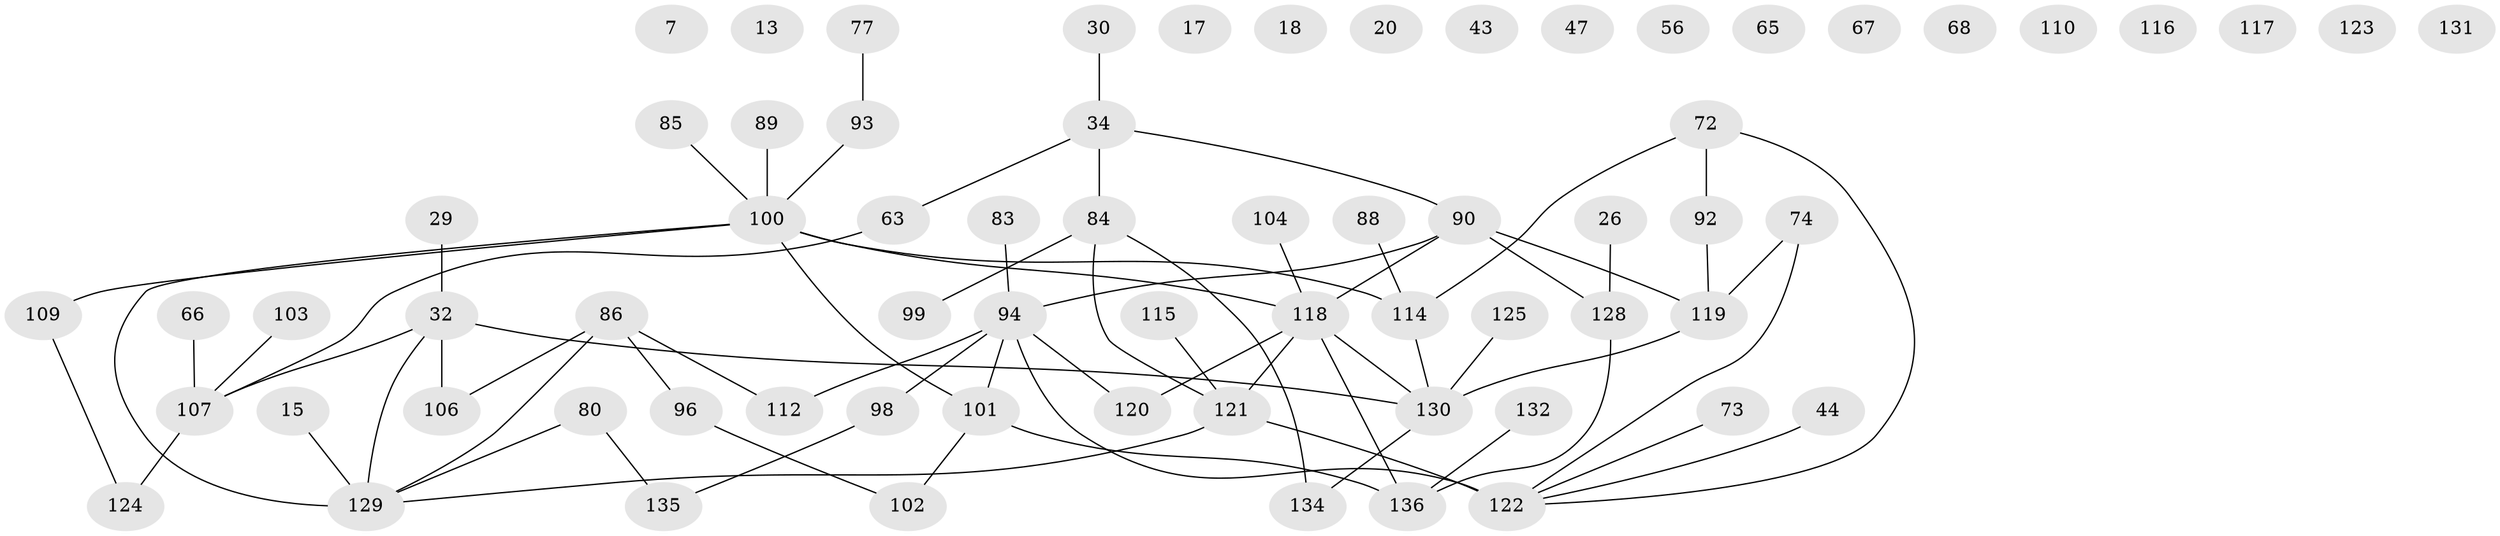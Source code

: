 // original degree distribution, {3: 0.16911764705882354, 1: 0.25, 2: 0.27205882352941174, 4: 0.125, 0: 0.11029411764705882, 7: 0.014705882352941176, 6: 0.022058823529411766, 5: 0.03676470588235294}
// Generated by graph-tools (version 1.1) at 2025/43/03/04/25 21:43:07]
// undirected, 68 vertices, 71 edges
graph export_dot {
graph [start="1"]
  node [color=gray90,style=filled];
  7;
  13;
  15;
  17;
  18;
  20;
  26;
  29 [super="+24"];
  30;
  32 [super="+22"];
  34;
  43;
  44;
  47;
  56;
  63;
  65;
  66;
  67;
  68 [super="+28"];
  72 [super="+36"];
  73 [super="+50"];
  74 [super="+48"];
  77 [super="+3"];
  80;
  83;
  84 [super="+61"];
  85;
  86;
  88;
  89;
  90 [super="+51"];
  92;
  93;
  94 [super="+2+21+76+91+27"];
  96;
  98 [super="+62+71+87"];
  99;
  100 [super="+33+69+40"];
  101;
  102;
  103 [super="+70"];
  104 [super="+54"];
  106 [super="+57"];
  107 [super="+55"];
  109 [super="+35"];
  110;
  112 [super="+49"];
  114 [super="+31"];
  115 [super="+23"];
  116;
  117;
  118 [super="+78+105+59"];
  119;
  120;
  121 [super="+9+53"];
  122 [super="+108"];
  123;
  124;
  125;
  128 [super="+64"];
  129 [super="+60+97+75"];
  130 [super="+111"];
  131;
  132;
  134 [super="+81+126+58+127+113"];
  135;
  136 [super="+133"];
  15 -- 129;
  26 -- 128;
  29 -- 32;
  30 -- 34;
  32 -- 107 [weight=2];
  32 -- 130 [weight=2];
  32 -- 106;
  32 -- 129;
  34 -- 63;
  34 -- 84 [weight=2];
  34 -- 90;
  44 -- 122;
  63 -- 107;
  66 -- 107;
  72 -- 92;
  72 -- 114;
  72 -- 122;
  73 -- 122;
  74 -- 122;
  74 -- 119;
  77 -- 93;
  80 -- 129;
  80 -- 135;
  83 -- 94;
  84 -- 99;
  84 -- 121;
  84 -- 134;
  85 -- 100;
  86 -- 96;
  86 -- 112;
  86 -- 129;
  86 -- 106;
  88 -- 114;
  89 -- 100;
  90 -- 119;
  90 -- 128 [weight=2];
  90 -- 94;
  90 -- 118;
  92 -- 119;
  93 -- 100;
  94 -- 122 [weight=3];
  94 -- 98;
  94 -- 112;
  94 -- 101;
  94 -- 120;
  96 -- 102;
  98 -- 135;
  100 -- 101;
  100 -- 114;
  100 -- 109;
  100 -- 129 [weight=2];
  100 -- 118;
  101 -- 102;
  101 -- 136;
  103 -- 107;
  104 -- 118;
  107 -- 124;
  109 -- 124;
  114 -- 130;
  115 -- 121;
  118 -- 120;
  118 -- 121 [weight=2];
  118 -- 130 [weight=2];
  118 -- 136;
  119 -- 130;
  121 -- 129;
  121 -- 122 [weight=3];
  125 -- 130;
  128 -- 136 [weight=2];
  130 -- 134;
  132 -- 136;
}
